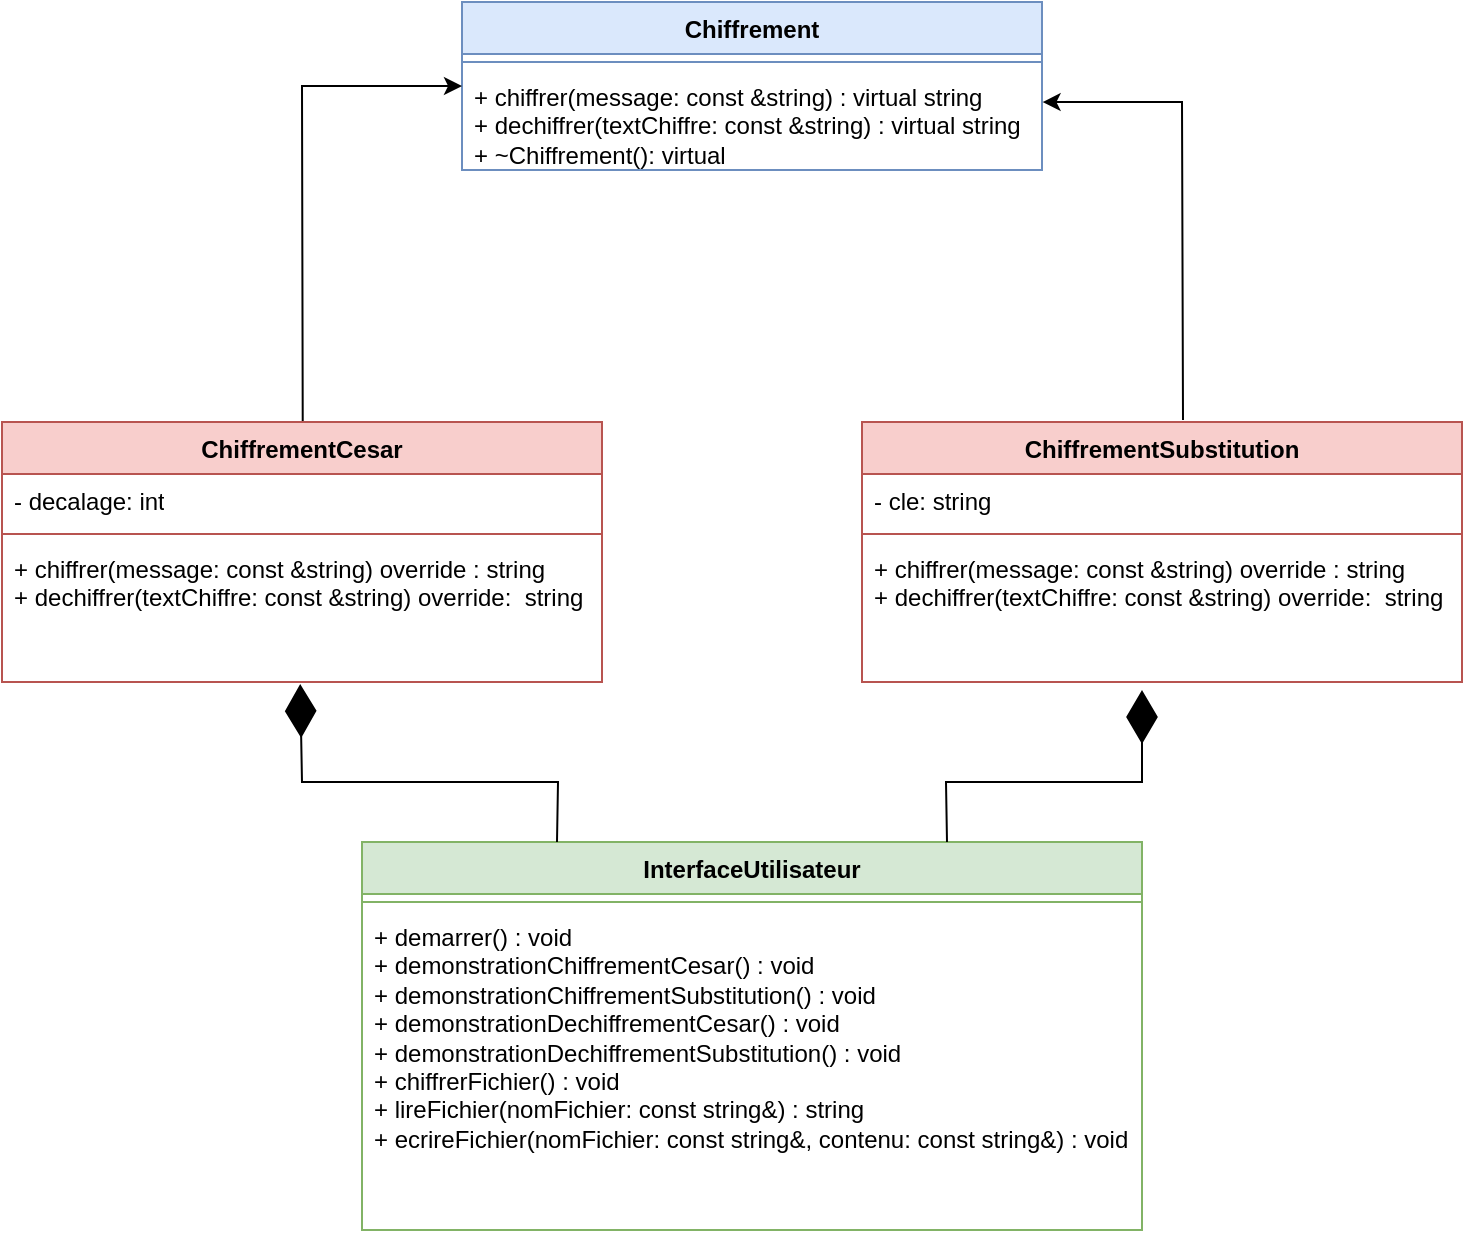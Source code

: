 <mxfile version="24.4.13" type="device">
  <diagram name="Page-1" id="BQcC1Y52QqhlGwLAQbb2">
    <mxGraphModel dx="1115" dy="700" grid="1" gridSize="10" guides="1" tooltips="1" connect="1" arrows="1" fold="1" page="1" pageScale="1" pageWidth="827" pageHeight="1169" math="0" shadow="0">
      <root>
        <mxCell id="0" />
        <mxCell id="1" parent="0" />
        <mxCell id="0gbwaVEovyq9si1b5GhD-1" value="Chiffrement" style="swimlane;fontStyle=1;align=center;verticalAlign=top;childLayout=stackLayout;horizontal=1;startSize=26;horizontalStack=0;resizeParent=1;resizeParentMax=0;resizeLast=0;collapsible=1;marginBottom=0;whiteSpace=wrap;html=1;fillColor=#dae8fc;strokeColor=#6c8ebf;" vertex="1" parent="1">
          <mxGeometry x="240" y="90" width="290" height="84" as="geometry" />
        </mxCell>
        <mxCell id="0gbwaVEovyq9si1b5GhD-3" value="" style="line;strokeWidth=1;fillColor=none;align=left;verticalAlign=middle;spacingTop=-1;spacingLeft=3;spacingRight=3;rotatable=0;labelPosition=right;points=[];portConstraint=eastwest;strokeColor=inherit;" vertex="1" parent="0gbwaVEovyq9si1b5GhD-1">
          <mxGeometry y="26" width="290" height="8" as="geometry" />
        </mxCell>
        <mxCell id="0gbwaVEovyq9si1b5GhD-4" value="&lt;div&gt;+ chiffrer(message: const &amp;amp;string) : virtual &lt;span class=&quot;hljs-built_in&quot;&gt;string&lt;/span&gt;&lt;/div&gt;&lt;div&gt;&lt;div&gt;+ dechiffrer(textChiffre: const &amp;amp;string) : virtual &lt;span class=&quot;hljs-built_in&quot;&gt;string&lt;/span&gt;&lt;/div&gt;&lt;/div&gt;&lt;div&gt;&lt;span class=&quot;hljs-built_in&quot;&gt;+ &lt;/span&gt;~Chiffrement(): virtual&lt;br&gt;&lt;/div&gt;" style="text;strokeColor=none;fillColor=none;align=left;verticalAlign=top;spacingLeft=4;spacingRight=4;overflow=hidden;rotatable=0;points=[[0,0.5],[1,0.5]];portConstraint=eastwest;whiteSpace=wrap;html=1;" vertex="1" parent="0gbwaVEovyq9si1b5GhD-1">
          <mxGeometry y="34" width="290" height="50" as="geometry" />
        </mxCell>
        <mxCell id="0gbwaVEovyq9si1b5GhD-9" value="" style="endArrow=classic;html=1;rounded=0;entryX=0;entryY=0.5;entryDx=0;entryDy=0;exitX=0.484;exitY=-0.003;exitDx=0;exitDy=0;exitPerimeter=0;" edge="1" parent="1" target="0gbwaVEovyq9si1b5GhD-1">
          <mxGeometry width="50" height="50" relative="1" as="geometry">
            <mxPoint x="160.36" y="299.55" as="sourcePoint" />
            <mxPoint x="260.5" y="174" as="targetPoint" />
            <Array as="points">
              <mxPoint x="160" y="132" />
            </Array>
          </mxGeometry>
        </mxCell>
        <mxCell id="0gbwaVEovyq9si1b5GhD-16" value="ChiffrementCesar" style="swimlane;fontStyle=1;align=center;verticalAlign=top;childLayout=stackLayout;horizontal=1;startSize=26;horizontalStack=0;resizeParent=1;resizeParentMax=0;resizeLast=0;collapsible=1;marginBottom=0;whiteSpace=wrap;html=1;fillColor=#f8cecc;strokeColor=#b85450;" vertex="1" parent="1">
          <mxGeometry x="10" y="300" width="300" height="130" as="geometry" />
        </mxCell>
        <mxCell id="0gbwaVEovyq9si1b5GhD-17" value="- decalage: int" style="text;strokeColor=none;fillColor=none;align=left;verticalAlign=top;spacingLeft=4;spacingRight=4;overflow=hidden;rotatable=0;points=[[0,0.5],[1,0.5]];portConstraint=eastwest;whiteSpace=wrap;html=1;" vertex="1" parent="0gbwaVEovyq9si1b5GhD-16">
          <mxGeometry y="26" width="300" height="26" as="geometry" />
        </mxCell>
        <mxCell id="0gbwaVEovyq9si1b5GhD-18" value="" style="line;strokeWidth=1;fillColor=none;align=left;verticalAlign=middle;spacingTop=-1;spacingLeft=3;spacingRight=3;rotatable=0;labelPosition=right;points=[];portConstraint=eastwest;strokeColor=inherit;" vertex="1" parent="0gbwaVEovyq9si1b5GhD-16">
          <mxGeometry y="52" width="300" height="8" as="geometry" />
        </mxCell>
        <mxCell id="0gbwaVEovyq9si1b5GhD-19" value="&lt;div&gt;+ chiffrer(message: const &amp;amp;string) override : &lt;span class=&quot;hljs-built_in&quot;&gt;string&lt;/span&gt;&lt;/div&gt;&lt;div&gt;&lt;div&gt;&lt;div&gt;+ dechiffrer(textChiffre: const &amp;amp;string) override:&amp;nbsp; &lt;span class=&quot;hljs-built_in&quot;&gt;string&lt;/span&gt;&lt;/div&gt;&lt;/div&gt;&lt;/div&gt;" style="text;strokeColor=none;fillColor=none;align=left;verticalAlign=top;spacingLeft=4;spacingRight=4;overflow=hidden;rotatable=0;points=[[0,0.5],[1,0.5]];portConstraint=eastwest;whiteSpace=wrap;html=1;" vertex="1" parent="0gbwaVEovyq9si1b5GhD-16">
          <mxGeometry y="60" width="300" height="70" as="geometry" />
        </mxCell>
        <mxCell id="0gbwaVEovyq9si1b5GhD-20" value="" style="endArrow=classic;html=1;rounded=0;entryX=1.001;entryY=0.321;entryDx=0;entryDy=0;entryPerimeter=0;exitX=0.535;exitY=-0.008;exitDx=0;exitDy=0;exitPerimeter=0;" edge="1" parent="1" source="0gbwaVEovyq9si1b5GhD-21" target="0gbwaVEovyq9si1b5GhD-4">
          <mxGeometry width="50" height="50" relative="1" as="geometry">
            <mxPoint x="600" y="260" as="sourcePoint" />
            <mxPoint x="630.87" y="176.85" as="targetPoint" />
            <Array as="points">
              <mxPoint x="600" y="140" />
            </Array>
          </mxGeometry>
        </mxCell>
        <mxCell id="0gbwaVEovyq9si1b5GhD-21" value="ChiffrementSubstitution" style="swimlane;fontStyle=1;align=center;verticalAlign=top;childLayout=stackLayout;horizontal=1;startSize=26;horizontalStack=0;resizeParent=1;resizeParentMax=0;resizeLast=0;collapsible=1;marginBottom=0;whiteSpace=wrap;html=1;fillColor=#f8cecc;strokeColor=#b85450;" vertex="1" parent="1">
          <mxGeometry x="440" y="300" width="300" height="130" as="geometry" />
        </mxCell>
        <mxCell id="0gbwaVEovyq9si1b5GhD-22" value="- cle: string" style="text;strokeColor=none;fillColor=none;align=left;verticalAlign=top;spacingLeft=4;spacingRight=4;overflow=hidden;rotatable=0;points=[[0,0.5],[1,0.5]];portConstraint=eastwest;whiteSpace=wrap;html=1;" vertex="1" parent="0gbwaVEovyq9si1b5GhD-21">
          <mxGeometry y="26" width="300" height="26" as="geometry" />
        </mxCell>
        <mxCell id="0gbwaVEovyq9si1b5GhD-23" value="" style="line;strokeWidth=1;fillColor=none;align=left;verticalAlign=middle;spacingTop=-1;spacingLeft=3;spacingRight=3;rotatable=0;labelPosition=right;points=[];portConstraint=eastwest;strokeColor=inherit;" vertex="1" parent="0gbwaVEovyq9si1b5GhD-21">
          <mxGeometry y="52" width="300" height="8" as="geometry" />
        </mxCell>
        <mxCell id="0gbwaVEovyq9si1b5GhD-24" value="&lt;div&gt;+ chiffrer(message: const &amp;amp;string) override : &lt;span class=&quot;hljs-built_in&quot;&gt;string&lt;/span&gt;&lt;/div&gt;&lt;div&gt;&lt;div&gt;&lt;div&gt;+ dechiffrer(textChiffre: const &amp;amp;string) override:&amp;nbsp; &lt;span class=&quot;hljs-built_in&quot;&gt;string&lt;/span&gt;&lt;/div&gt;&lt;/div&gt;&lt;/div&gt;" style="text;strokeColor=none;fillColor=none;align=left;verticalAlign=top;spacingLeft=4;spacingRight=4;overflow=hidden;rotatable=0;points=[[0,0.5],[1,0.5]];portConstraint=eastwest;whiteSpace=wrap;html=1;" vertex="1" parent="0gbwaVEovyq9si1b5GhD-21">
          <mxGeometry y="60" width="300" height="70" as="geometry" />
        </mxCell>
        <mxCell id="0gbwaVEovyq9si1b5GhD-25" value="InterfaceUtilisateur" style="swimlane;fontStyle=1;align=center;verticalAlign=top;childLayout=stackLayout;horizontal=1;startSize=26;horizontalStack=0;resizeParent=1;resizeParentMax=0;resizeLast=0;collapsible=1;marginBottom=0;whiteSpace=wrap;html=1;fillColor=#d5e8d4;strokeColor=#82b366;" vertex="1" parent="1">
          <mxGeometry x="190" y="510" width="390" height="194" as="geometry" />
        </mxCell>
        <mxCell id="0gbwaVEovyq9si1b5GhD-27" value="" style="line;strokeWidth=1;fillColor=none;align=left;verticalAlign=middle;spacingTop=-1;spacingLeft=3;spacingRight=3;rotatable=0;labelPosition=right;points=[];portConstraint=eastwest;strokeColor=inherit;" vertex="1" parent="0gbwaVEovyq9si1b5GhD-25">
          <mxGeometry y="26" width="390" height="8" as="geometry" />
        </mxCell>
        <mxCell id="0gbwaVEovyq9si1b5GhD-28" value="+ demarrer() : void&amp;nbsp;&amp;nbsp;&amp;nbsp;&amp;nbsp;&amp;nbsp;&amp;nbsp;&amp;nbsp;&amp;nbsp;&amp;nbsp;&amp;nbsp;&amp;nbsp;&amp;nbsp;&amp;nbsp;&amp;nbsp;&amp;nbsp; &lt;br&gt;+ demonstrationChiffrementCesar() : void &lt;br&gt;+ demonstrationChiffrementSubstitution() : void &lt;br&gt;+ demonstrationDechiffrementCesar() : void &lt;br&gt;+ demonstrationDechiffrementSubstitution() : void &lt;br&gt;+ chiffrerFichier() : void&amp;nbsp;&amp;nbsp;&amp;nbsp;&amp;nbsp;&amp;nbsp;&amp;nbsp;&amp;nbsp;&amp;nbsp; &lt;br&gt;+ lireFichier(nomFichier: const string&amp;amp;) : string &lt;br&gt;+ ecrireFichier(nomFichier: const string&amp;amp;, contenu: const string&amp;amp;) : void" style="text;strokeColor=none;fillColor=none;align=left;verticalAlign=top;spacingLeft=4;spacingRight=4;overflow=hidden;rotatable=0;points=[[0,0.5],[1,0.5]];portConstraint=eastwest;whiteSpace=wrap;html=1;" vertex="1" parent="0gbwaVEovyq9si1b5GhD-25">
          <mxGeometry y="34" width="390" height="160" as="geometry" />
        </mxCell>
        <mxCell id="0gbwaVEovyq9si1b5GhD-30" value="" style="endArrow=diamondThin;endFill=1;endSize=24;html=1;rounded=0;entryX=0.497;entryY=1.014;entryDx=0;entryDy=0;entryPerimeter=0;exitX=0.25;exitY=0;exitDx=0;exitDy=0;" edge="1" parent="1" source="0gbwaVEovyq9si1b5GhD-25" target="0gbwaVEovyq9si1b5GhD-19">
          <mxGeometry width="160" relative="1" as="geometry">
            <mxPoint x="100" y="540" as="sourcePoint" />
            <mxPoint x="340" y="430" as="targetPoint" />
            <Array as="points">
              <mxPoint x="288" y="480" />
              <mxPoint x="160" y="480" />
            </Array>
          </mxGeometry>
        </mxCell>
        <mxCell id="0gbwaVEovyq9si1b5GhD-31" value="" style="endArrow=diamondThin;endFill=1;endSize=24;html=1;rounded=0;entryX=0.383;entryY=1.057;entryDx=0;entryDy=0;entryPerimeter=0;exitX=0.75;exitY=0;exitDx=0;exitDy=0;" edge="1" parent="1" source="0gbwaVEovyq9si1b5GhD-25">
          <mxGeometry width="160" relative="1" as="geometry">
            <mxPoint x="507.6" y="510" as="sourcePoint" />
            <mxPoint x="580.0" y="433.99" as="targetPoint" />
            <Array as="points">
              <mxPoint x="482" y="480" />
              <mxPoint x="580" y="480" />
            </Array>
          </mxGeometry>
        </mxCell>
      </root>
    </mxGraphModel>
  </diagram>
</mxfile>
